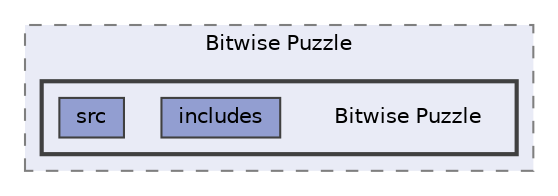 digraph "Bitwise Puzzle"
{
 // LATEX_PDF_SIZE
  bgcolor="transparent";
  edge [fontname=Helvetica,fontsize=10,labelfontname=Helvetica,labelfontsize=10];
  node [fontname=Helvetica,fontsize=10,shape=box,height=0.2,width=0.4];
  compound=true
  subgraph clusterdir_f150d9f8fa4a7644efd8fe963f36ee4f {
    graph [ bgcolor="#e9ebf6", pencolor="grey50", label="Bitwise Puzzle", fontname=Helvetica,fontsize=10 style="filled,dashed", URL="dir_f150d9f8fa4a7644efd8fe963f36ee4f.html",tooltip=""]
  subgraph clusterdir_7d7e285c491684cd3aec695192568fe4 {
    graph [ bgcolor="#e9ebf6", pencolor="grey25", label="", fontname=Helvetica,fontsize=10 style="filled,bold", URL="dir_7d7e285c491684cd3aec695192568fe4.html",tooltip=""]
    dir_7d7e285c491684cd3aec695192568fe4 [shape=plaintext, label="Bitwise Puzzle"];
  dir_f9e0563470576a238a6219c6a4171d80 [label="includes", fillcolor="#929ed1", color="grey25", style="filled", URL="dir_f9e0563470576a238a6219c6a4171d80.html",tooltip=""];
  dir_ff4a874ef21f80b7162e723173d18949 [label="src", fillcolor="#929ed1", color="grey25", style="filled", URL="dir_ff4a874ef21f80b7162e723173d18949.html",tooltip=""];
  }
  }
}
